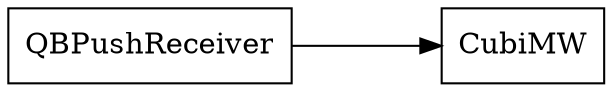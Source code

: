 digraph QBPushReceiver {
    node [URL="controlFlow/\N.html" shape=box]
    graph [layout="circo"]
    QBPushReceiver [URL="\N.html" root=true]

    QBPushReceiver -> CubiMW
}
